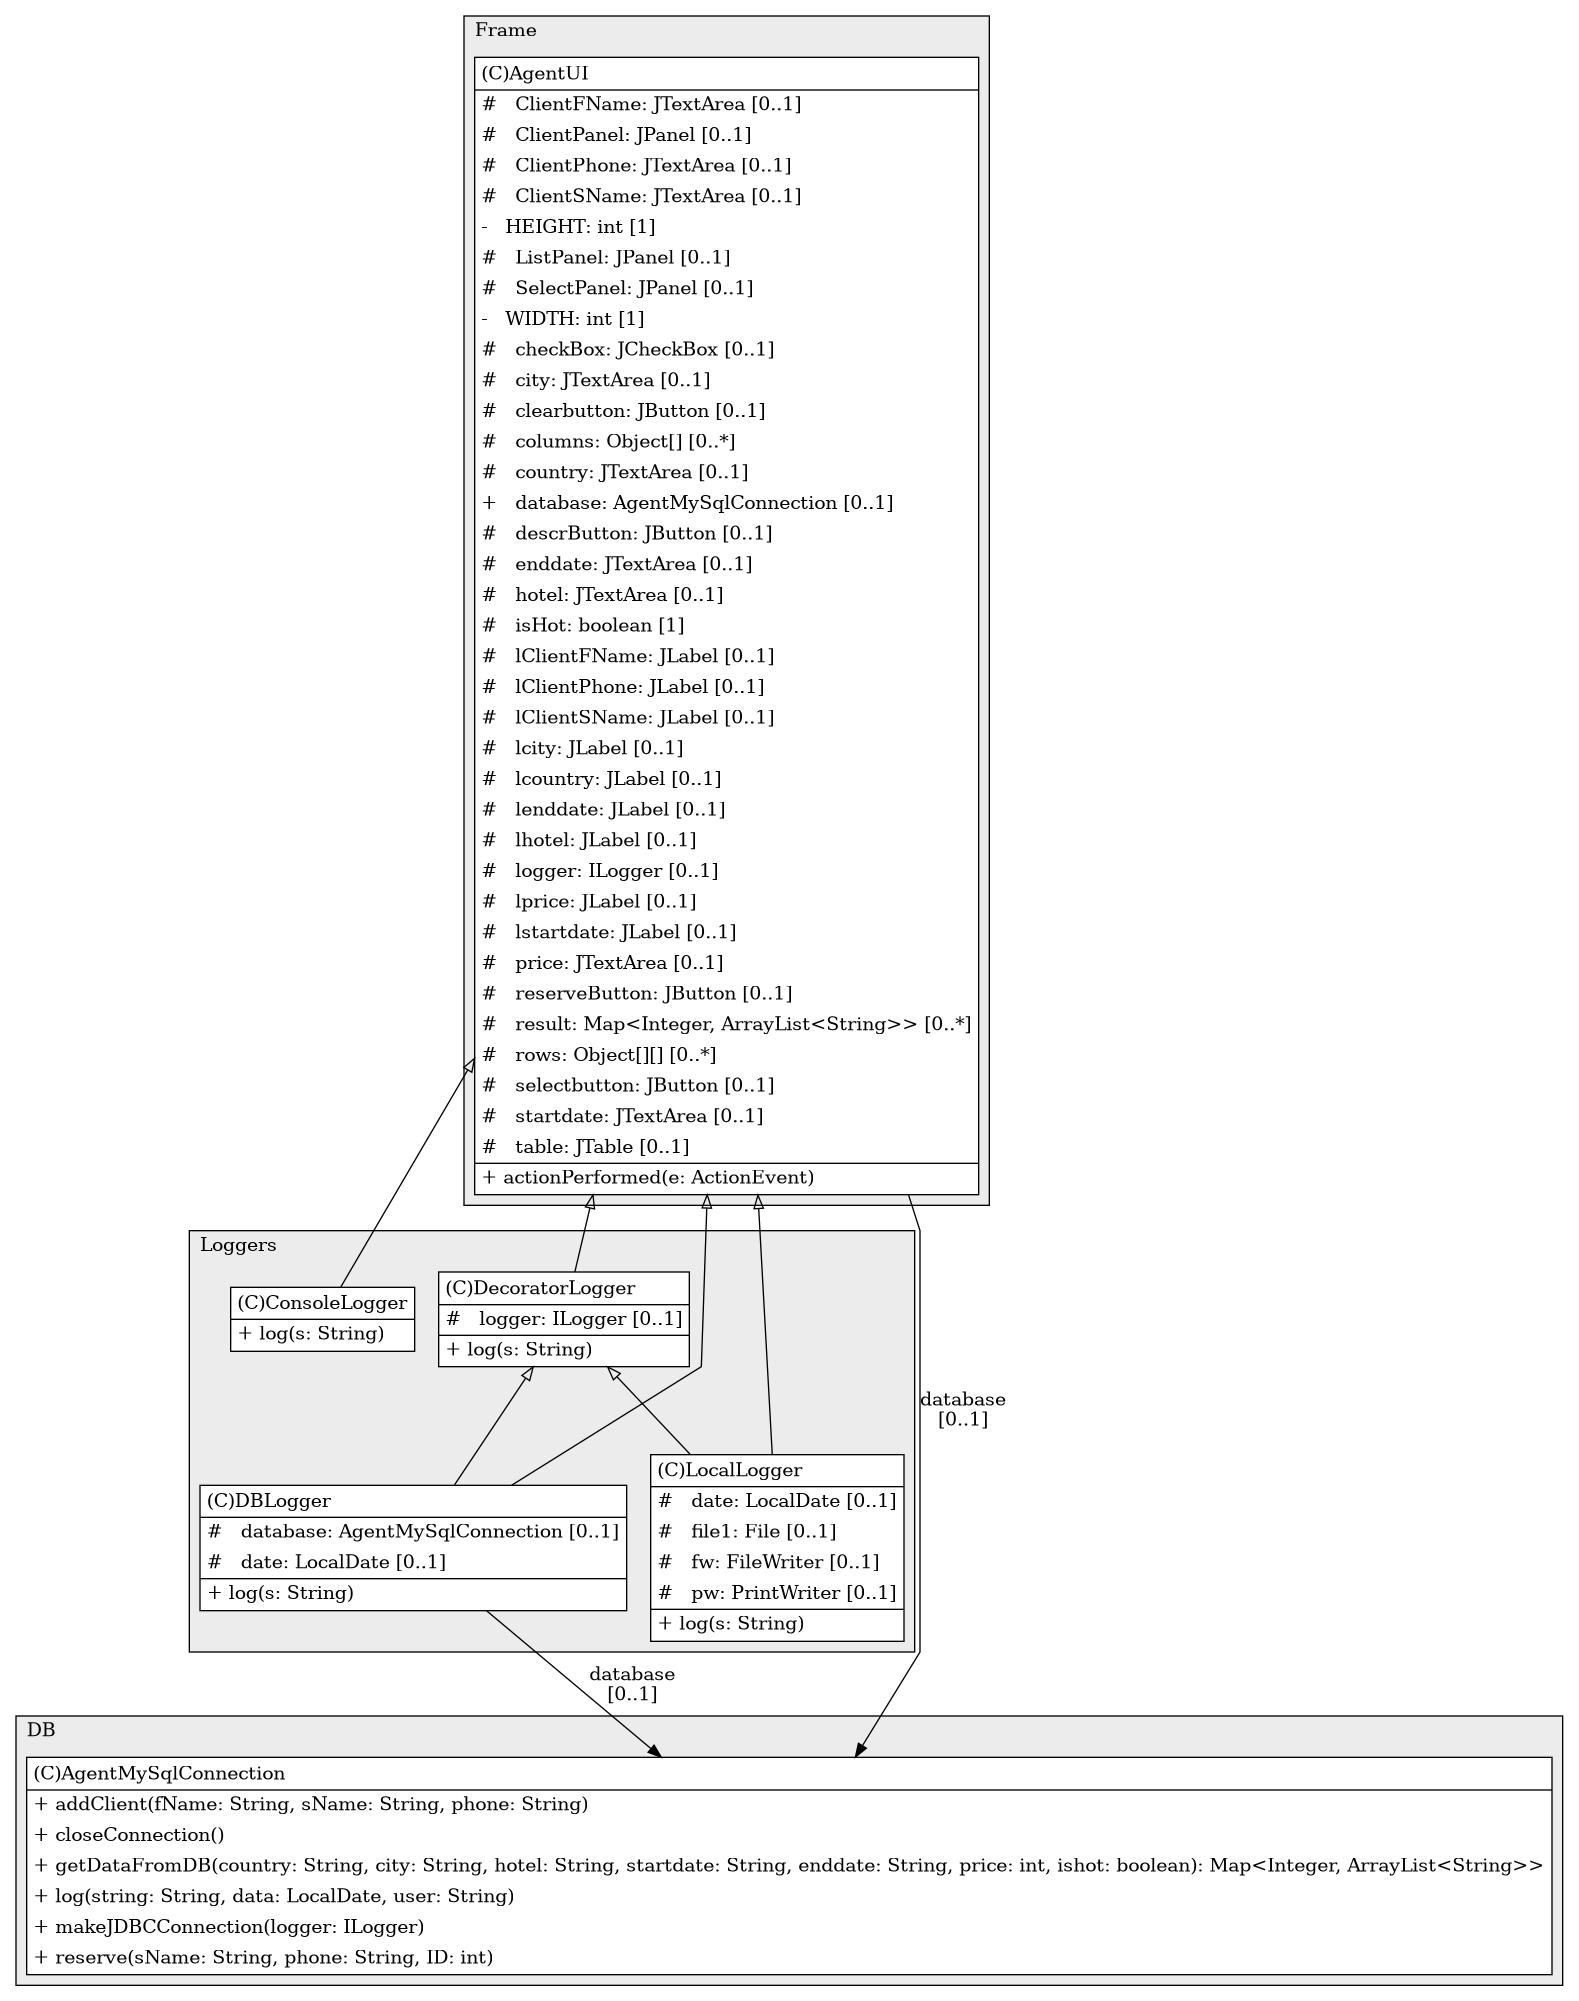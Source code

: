 @startuml

/' diagram meta data start
config=StructureConfiguration;
{
  "projectClassification": {
    "searchMode": "OpenProject", // OpenProject, AllProjects
    "includedProjects": "",
    "pathEndKeywords": "*.impl",
    "isClientPath": "",
    "isClientName": "",
    "isTestPath": "",
    "isTestName": "",
    "isMappingPath": "",
    "isMappingName": "",
    "isDataAccessPath": "",
    "isDataAccessName": "",
    "isDataStructurePath": "",
    "isDataStructureName": "",
    "isInterfaceStructuresPath": "",
    "isInterfaceStructuresName": "",
    "isEntryPointPath": "",
    "isEntryPointName": ""
  },
  "graphRestriction": {
    "classPackageExcludeFilter": "",
    "classPackageIncludeFilter": "",
    "classNameExcludeFilter": "",
    "classNameIncludeFilter": "",
    "methodNameExcludeFilter": "",
    "methodNameIncludeFilter": "",
    "removeByInheritance": "", // inheritance/annotation based filtering is done in a second step
    "removeByAnnotation": "",
    "removeByClassPackage": "", // cleanup the graph after inheritance/annotation based filtering is done
    "removeByClassName": "",
    "cutMappings": false,
    "cutEnum": true,
    "cutTests": true,
    "cutClient": true,
    "cutDataAccess": false,
    "cutInterfaceStructures": false,
    "cutDataStructures": false,
    "cutGetterAndSetter": true,
    "cutConstructors": true
  },
  "graphTraversal": {
    "forwardDepth": 6,
    "backwardDepth": 6,
    "classPackageExcludeFilter": "",
    "classPackageIncludeFilter": "",
    "classNameExcludeFilter": "",
    "classNameIncludeFilter": "",
    "methodNameExcludeFilter": "",
    "methodNameIncludeFilter": "",
    "hideMappings": false,
    "hideDataStructures": false,
    "hidePrivateMethods": true,
    "hideInterfaceCalls": true, // indirection: implementation -> interface (is hidden) -> implementation
    "onlyShowApplicationEntryPoints": false // root node is included
  },
  "details": {
    "aggregation": "GroupByClass", // ByClass, GroupByClass, None
    "showClassGenericTypes": true,
    "showMethods": true,
    "showMethodParameterNames": true,
    "showMethodParameterTypes": true,
    "showMethodReturnType": true,
    "showPackageLevels": 2,
    "showDetailedClassStructure": true
  },
  "rootClass": "Frame.AgentUI"
}
diagram meta data end '/



digraph g {
    rankdir="TB"
    splines=polyline
    

'nodes 
subgraph cluster_2006930627 { 
   	label=Loggers
	labeljust=l
	fillcolor="#ececec"
	style=filled
   
   ConsoleLogger2006930627[
	label=<<TABLE BORDER="1" CELLBORDER="0" CELLPADDING="4" CELLSPACING="0">
<TR><TD ALIGN="LEFT" >(C)ConsoleLogger</TD></TR>
<HR/>
<TR><TD ALIGN="LEFT" >+ log(s: String)</TD></TR>
</TABLE>>
	style=filled
	margin=0
	shape=plaintext
	fillcolor="#FFFFFF"
];

DBLogger2006930627[
	label=<<TABLE BORDER="1" CELLBORDER="0" CELLPADDING="4" CELLSPACING="0">
<TR><TD ALIGN="LEFT" >(C)DBLogger</TD></TR>
<HR/>
<TR><TD ALIGN="LEFT" >#   database: AgentMySqlConnection [0..1]</TD></TR>
<TR><TD ALIGN="LEFT" >#   date: LocalDate [0..1]</TD></TR>
<HR/>
<TR><TD ALIGN="LEFT" >+ log(s: String)</TD></TR>
</TABLE>>
	style=filled
	margin=0
	shape=plaintext
	fillcolor="#FFFFFF"
];

DecoratorLogger2006930627[
	label=<<TABLE BORDER="1" CELLBORDER="0" CELLPADDING="4" CELLSPACING="0">
<TR><TD ALIGN="LEFT" >(C)DecoratorLogger</TD></TR>
<HR/>
<TR><TD ALIGN="LEFT" >#   logger: ILogger [0..1]</TD></TR>
<HR/>
<TR><TD ALIGN="LEFT" >+ log(s: String)</TD></TR>
</TABLE>>
	style=filled
	margin=0
	shape=plaintext
	fillcolor="#FFFFFF"
];

LocalLogger2006930627[
	label=<<TABLE BORDER="1" CELLBORDER="0" CELLPADDING="4" CELLSPACING="0">
<TR><TD ALIGN="LEFT" >(C)LocalLogger</TD></TR>
<HR/>
<TR><TD ALIGN="LEFT" >#   date: LocalDate [0..1]</TD></TR>
<TR><TD ALIGN="LEFT" >#   file1: File [0..1]</TD></TR>
<TR><TD ALIGN="LEFT" >#   fw: FileWriter [0..1]</TD></TR>
<TR><TD ALIGN="LEFT" >#   pw: PrintWriter [0..1]</TD></TR>
<HR/>
<TR><TD ALIGN="LEFT" >+ log(s: String)</TD></TR>
</TABLE>>
	style=filled
	margin=0
	shape=plaintext
	fillcolor="#FFFFFF"
];
} 

subgraph cluster_2174 { 
   	label=DB
	labeljust=l
	fillcolor="#ececec"
	style=filled
   
   AgentMySqlConnection2174[
	label=<<TABLE BORDER="1" CELLBORDER="0" CELLPADDING="4" CELLSPACING="0">
<TR><TD ALIGN="LEFT" >(C)AgentMySqlConnection</TD></TR>
<HR/>
<TR><TD ALIGN="LEFT" >+ addClient(fName: String, sName: String, phone: String)</TD></TR>
<TR><TD ALIGN="LEFT" >+ closeConnection()</TD></TR>
<TR><TD ALIGN="LEFT" >+ getDataFromDB(country: String, city: String, hotel: String, startdate: String, enddate: String, price: int, ishot: boolean): Map&lt;Integer, ArrayList&lt;String&gt;&gt;</TD></TR>
<TR><TD ALIGN="LEFT" >+ log(string: String, data: LocalDate, user: String)</TD></TR>
<TR><TD ALIGN="LEFT" >+ makeJDBCConnection(logger: ILogger)</TD></TR>
<TR><TD ALIGN="LEFT" >+ reserve(sName: String, phone: String, ID: int)</TD></TR>
</TABLE>>
	style=filled
	margin=0
	shape=plaintext
	fillcolor="#FFFFFF"
];
} 

subgraph cluster_68139341 { 
   	label=Frame
	labeljust=l
	fillcolor="#ececec"
	style=filled
   
   AgentUI68139341[
	label=<<TABLE BORDER="1" CELLBORDER="0" CELLPADDING="4" CELLSPACING="0">
<TR><TD ALIGN="LEFT" >(C)AgentUI</TD></TR>
<HR/>
<TR><TD ALIGN="LEFT" >#   ClientFName: JTextArea [0..1]</TD></TR>
<TR><TD ALIGN="LEFT" >#   ClientPanel: JPanel [0..1]</TD></TR>
<TR><TD ALIGN="LEFT" >#   ClientPhone: JTextArea [0..1]</TD></TR>
<TR><TD ALIGN="LEFT" >#   ClientSName: JTextArea [0..1]</TD></TR>
<TR><TD ALIGN="LEFT" >-   HEIGHT: int [1]</TD></TR>
<TR><TD ALIGN="LEFT" >#   ListPanel: JPanel [0..1]</TD></TR>
<TR><TD ALIGN="LEFT" >#   SelectPanel: JPanel [0..1]</TD></TR>
<TR><TD ALIGN="LEFT" >-   WIDTH: int [1]</TD></TR>
<TR><TD ALIGN="LEFT" >#   checkBox: JCheckBox [0..1]</TD></TR>
<TR><TD ALIGN="LEFT" >#   city: JTextArea [0..1]</TD></TR>
<TR><TD ALIGN="LEFT" >#   clearbutton: JButton [0..1]</TD></TR>
<TR><TD ALIGN="LEFT" >#   columns: Object[] [0..*]</TD></TR>
<TR><TD ALIGN="LEFT" >#   country: JTextArea [0..1]</TD></TR>
<TR><TD ALIGN="LEFT" >+   database: AgentMySqlConnection [0..1]</TD></TR>
<TR><TD ALIGN="LEFT" >#   descrButton: JButton [0..1]</TD></TR>
<TR><TD ALIGN="LEFT" >#   enddate: JTextArea [0..1]</TD></TR>
<TR><TD ALIGN="LEFT" >#   hotel: JTextArea [0..1]</TD></TR>
<TR><TD ALIGN="LEFT" >#   isHot: boolean [1]</TD></TR>
<TR><TD ALIGN="LEFT" >#   lClientFName: JLabel [0..1]</TD></TR>
<TR><TD ALIGN="LEFT" >#   lClientPhone: JLabel [0..1]</TD></TR>
<TR><TD ALIGN="LEFT" >#   lClientSName: JLabel [0..1]</TD></TR>
<TR><TD ALIGN="LEFT" >#   lcity: JLabel [0..1]</TD></TR>
<TR><TD ALIGN="LEFT" >#   lcountry: JLabel [0..1]</TD></TR>
<TR><TD ALIGN="LEFT" >#   lenddate: JLabel [0..1]</TD></TR>
<TR><TD ALIGN="LEFT" >#   lhotel: JLabel [0..1]</TD></TR>
<TR><TD ALIGN="LEFT" >#   logger: ILogger [0..1]</TD></TR>
<TR><TD ALIGN="LEFT" >#   lprice: JLabel [0..1]</TD></TR>
<TR><TD ALIGN="LEFT" >#   lstartdate: JLabel [0..1]</TD></TR>
<TR><TD ALIGN="LEFT" >#   price: JTextArea [0..1]</TD></TR>
<TR><TD ALIGN="LEFT" >#   reserveButton: JButton [0..1]</TD></TR>
<TR><TD ALIGN="LEFT" >#   result: Map&lt;Integer, ArrayList&lt;String&gt;&gt; [0..*]</TD></TR>
<TR><TD ALIGN="LEFT" >#   rows: Object[][] [0..*]</TD></TR>
<TR><TD ALIGN="LEFT" >#   selectbutton: JButton [0..1]</TD></TR>
<TR><TD ALIGN="LEFT" >#   startdate: JTextArea [0..1]</TD></TR>
<TR><TD ALIGN="LEFT" >#   table: JTable [0..1]</TD></TR>
<HR/>
<TR><TD ALIGN="LEFT" >+ actionPerformed(e: ActionEvent)</TD></TR>
</TABLE>>
	style=filled
	margin=0
	shape=plaintext
	fillcolor="#FFFFFF"
];
} 

'edges    
AgentUI68139341 -> AgentMySqlConnection2174[label="database
[0..1]"];
AgentUI68139341 -> ConsoleLogger2006930627[arrowhead=none, arrowtail=empty, dir=both];
AgentUI68139341 -> DBLogger2006930627[arrowhead=none, arrowtail=empty, dir=both];
AgentUI68139341 -> DecoratorLogger2006930627[arrowhead=none, arrowtail=empty, dir=both];
AgentUI68139341 -> LocalLogger2006930627[arrowhead=none, arrowtail=empty, dir=both];
DBLogger2006930627 -> AgentMySqlConnection2174[label="database
[0..1]"];
DecoratorLogger2006930627 -> DBLogger2006930627[arrowhead=none, arrowtail=empty, dir=both];
DecoratorLogger2006930627 -> LocalLogger2006930627[arrowhead=none, arrowtail=empty, dir=both];
    
}
@enduml